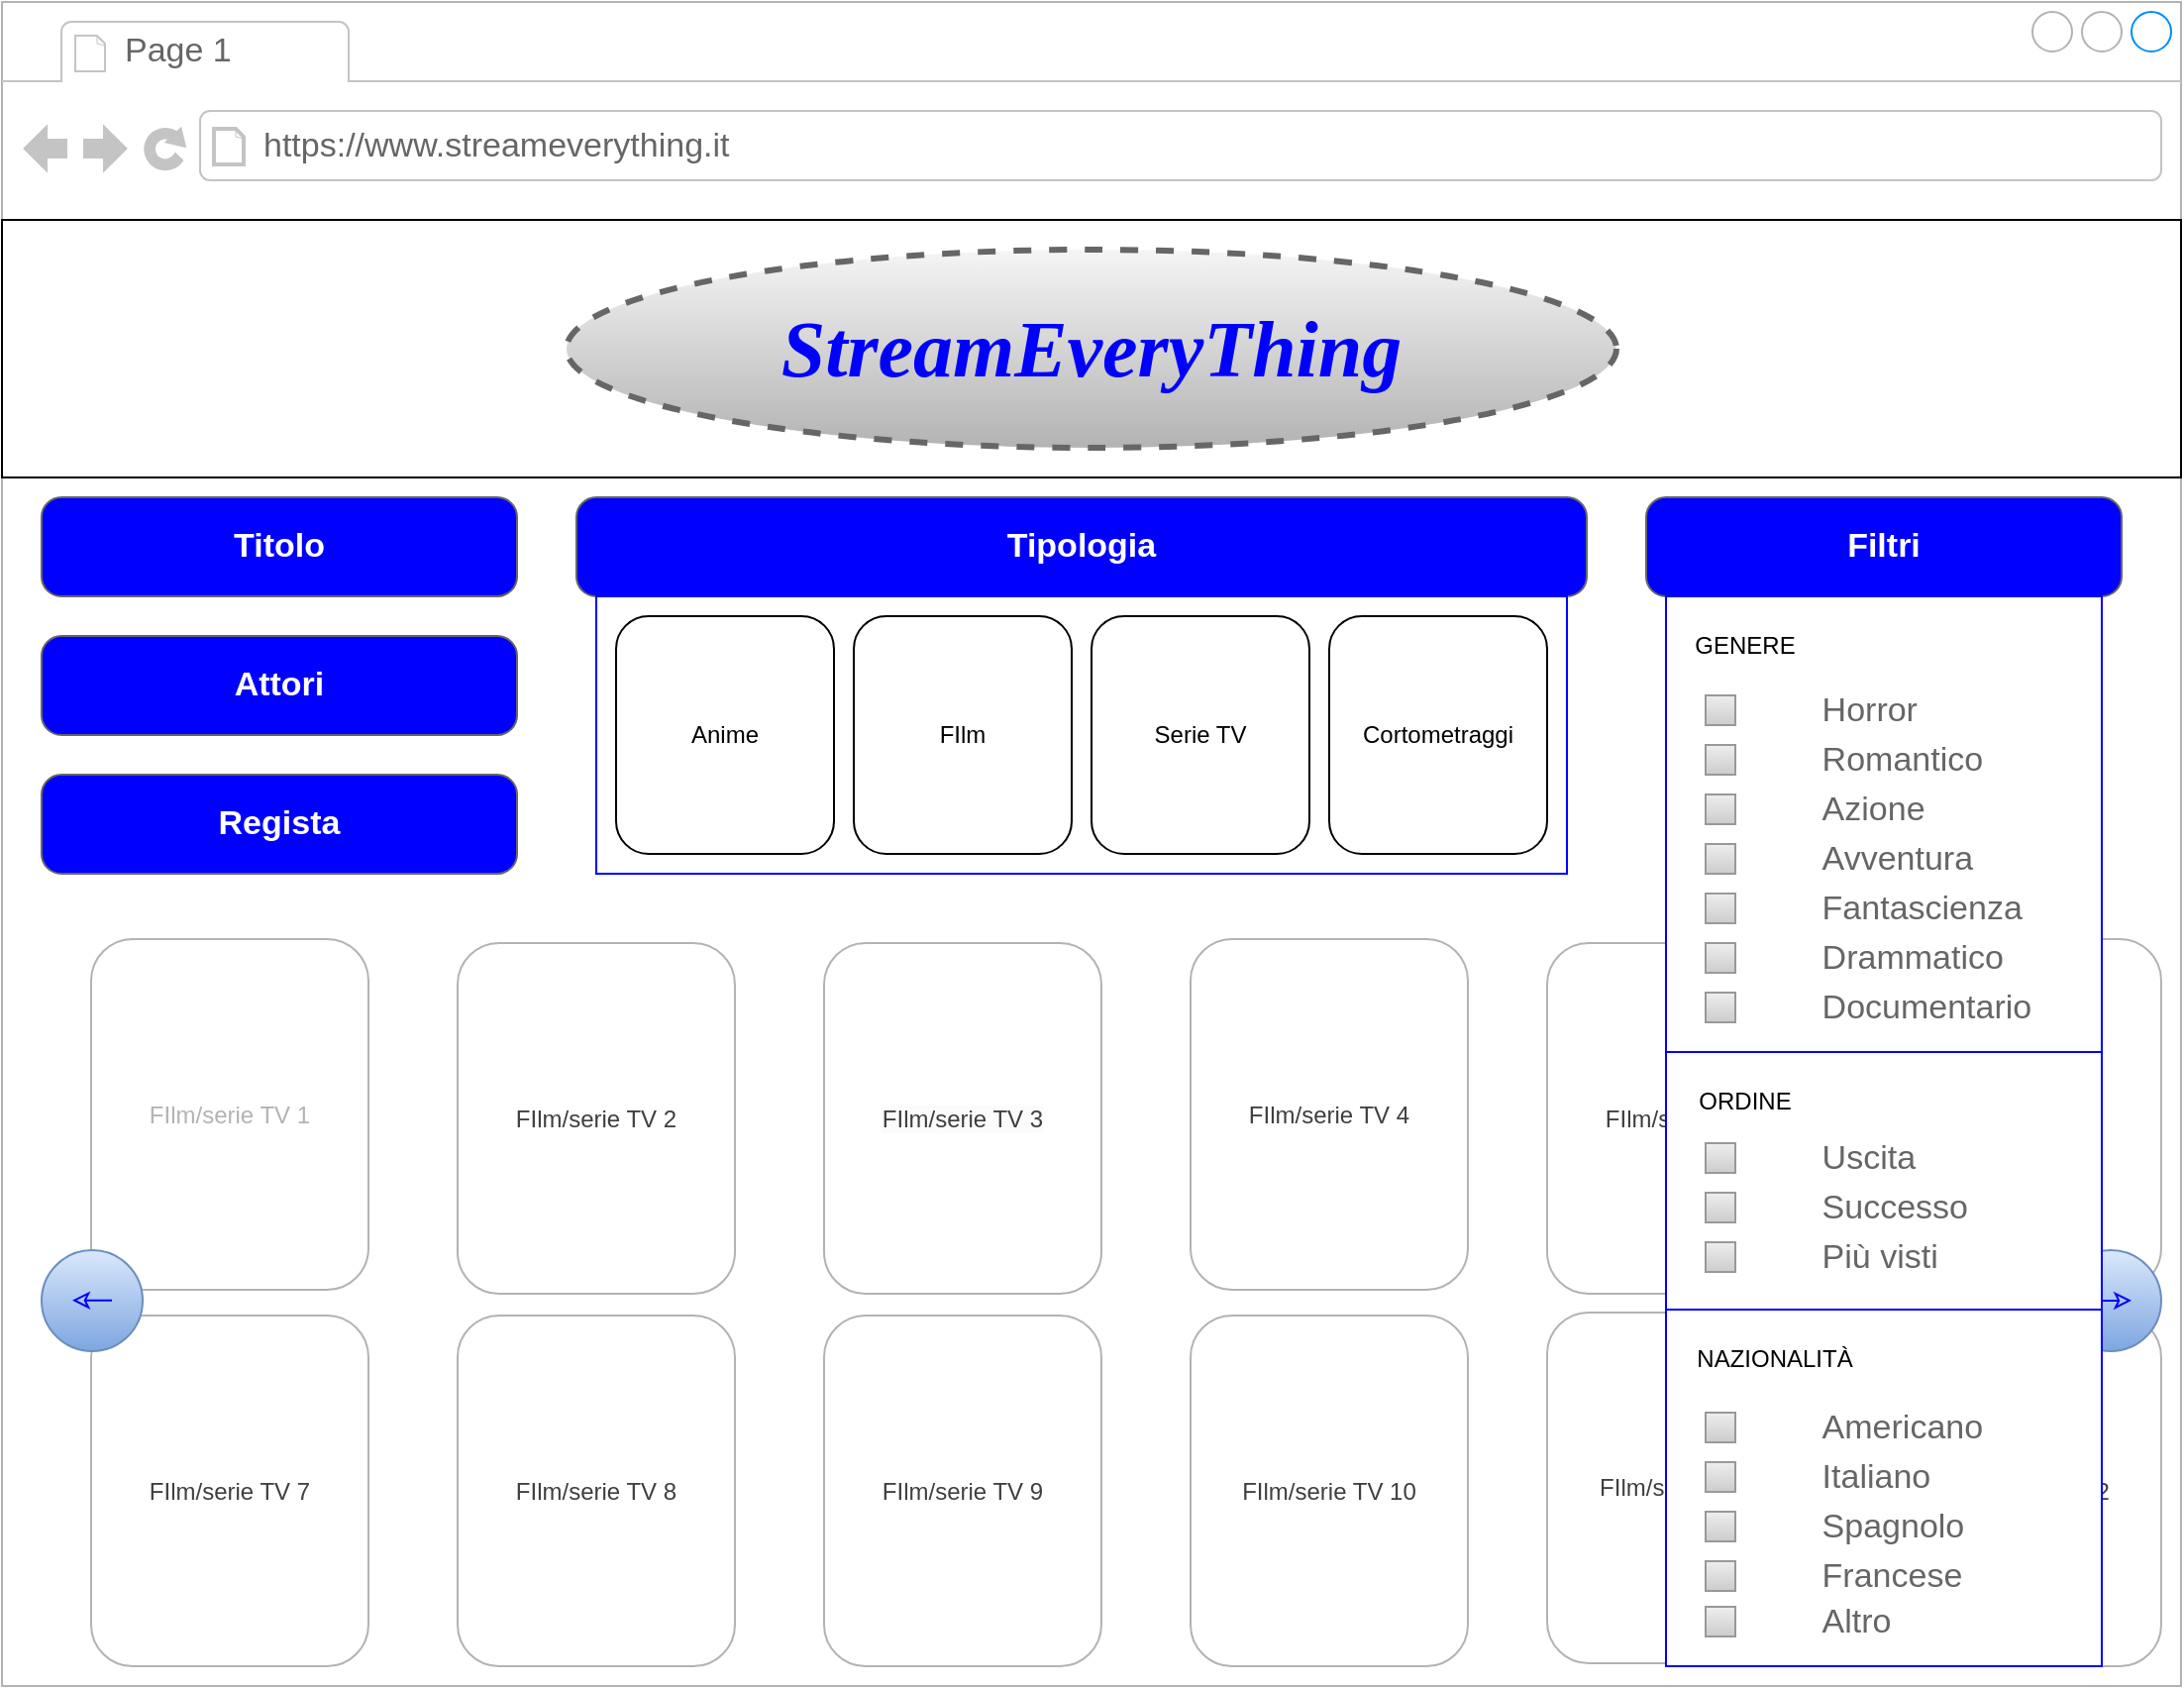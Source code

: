 <mxfile>
    <diagram id="65umUAoASncpZn3mJVC5" name="Page-1">
        <mxGraphModel dx="1363" dy="827" grid="1" gridSize="10" guides="1" tooltips="1" connect="1" arrows="1" fold="1" page="1" pageScale="1" pageWidth="1100" pageHeight="850" math="0" shadow="0">
            <root>
                <mxCell id="0"/>
                <mxCell id="1" parent="0"/>
                <mxCell id="2" value="" style="strokeWidth=1;shadow=0;dashed=0;align=center;html=1;shape=mxgraph.mockup.containers.browserWindow;rSize=0;strokeColor=#B3B3B3;strokeColor2=#008cff;strokeColor3=#c4c4c4;mainText=,;recursiveResize=0;gradientColor=none;" parent="1" vertex="1">
                    <mxGeometry width="1100" height="850" as="geometry"/>
                </mxCell>
                <mxCell id="85" value="&lt;span style=&quot;color: rgb(63, 63, 63);&quot;&gt;FIlm/serie TV 11&lt;/span&gt;" style="rounded=1;whiteSpace=wrap;html=1;fontColor=#B3B3B3;strokeColor=#B3B3B3;" parent="2" vertex="1">
                    <mxGeometry x="780" y="661.5" width="140" height="177" as="geometry"/>
                </mxCell>
                <mxCell id="86" value="&lt;span style=&quot;color: rgb(63, 63, 63);&quot;&gt;FIlm/serie TV 12&lt;/span&gt;" style="rounded=1;whiteSpace=wrap;html=1;fontColor=#B3B3B3;strokeColor=#B3B3B3;" parent="2" vertex="1">
                    <mxGeometry x="950" y="663" width="140" height="177" as="geometry"/>
                </mxCell>
                <mxCell id="78" value="&lt;span style=&quot;color: rgb(63, 63, 63);&quot;&gt;FIlm/serie TV 5&lt;/span&gt;" style="rounded=1;whiteSpace=wrap;html=1;fontColor=#B3B3B3;strokeColor=#B3B3B3;" parent="2" vertex="1">
                    <mxGeometry x="780" y="475" width="140" height="177" as="geometry"/>
                </mxCell>
                <mxCell id="79" value="&lt;span style=&quot;color: rgb(63, 63, 63);&quot;&gt;FIlm/serie TV 6&lt;/span&gt;" style="rounded=1;whiteSpace=wrap;html=1;fontColor=#B3B3B3;strokeColor=#B3B3B3;" parent="2" vertex="1">
                    <mxGeometry x="950" y="473" width="140" height="177" as="geometry"/>
                </mxCell>
                <mxCell id="88" value="" style="ellipse;whiteSpace=wrap;html=1;aspect=fixed;strokeColor=#6c8ebf;fillColor=#dae8fc;gradientColor=#7ea6e0;" parent="2" vertex="1">
                    <mxGeometry x="1039" y="630" width="51" height="51" as="geometry"/>
                </mxCell>
                <mxCell id="3" value="Page 1" style="strokeWidth=1;shadow=0;dashed=0;align=center;html=1;shape=mxgraph.mockup.containers.anchor;fontSize=17;fontColor=#666666;align=left;whiteSpace=wrap;" parent="2" vertex="1">
                    <mxGeometry x="60" y="12" width="110" height="26" as="geometry"/>
                </mxCell>
                <mxCell id="4" value="https://www.streameverything.it" style="strokeWidth=1;shadow=0;dashed=0;align=center;html=1;shape=mxgraph.mockup.containers.anchor;rSize=0;fontSize=17;fontColor=#666666;align=left;" parent="2" vertex="1">
                    <mxGeometry x="130" y="60" width="250" height="26" as="geometry"/>
                </mxCell>
                <mxCell id="7" value="Titolo" style="strokeWidth=1;shadow=0;dashed=0;align=center;html=1;shape=mxgraph.mockup.buttons.button;strokeColor=#666666;fontColor=#ffffff;mainText=;buttonStyle=round;fontSize=17;fontStyle=1;fillColor=#0000FF;whiteSpace=wrap;" parent="2" vertex="1">
                    <mxGeometry x="20" y="250" width="240" height="50" as="geometry"/>
                </mxCell>
                <mxCell id="8" value="Attori" style="strokeWidth=1;shadow=0;dashed=0;align=center;html=1;shape=mxgraph.mockup.buttons.button;strokeColor=#666666;fontColor=#ffffff;mainText=;buttonStyle=round;fontSize=17;fontStyle=1;fillColor=#0000FF;whiteSpace=wrap;" parent="2" vertex="1">
                    <mxGeometry x="20" y="320" width="240" height="50" as="geometry"/>
                </mxCell>
                <mxCell id="9" value="Regista" style="strokeWidth=1;shadow=0;dashed=0;align=center;html=1;shape=mxgraph.mockup.buttons.button;strokeColor=#666666;fontColor=#ffffff;mainText=;buttonStyle=round;fontSize=17;fontStyle=1;fillColor=#0000FF;whiteSpace=wrap;" parent="2" vertex="1">
                    <mxGeometry x="20" y="390" width="240" height="50" as="geometry"/>
                </mxCell>
                <mxCell id="10" value="Tipologia" style="strokeWidth=1;shadow=0;dashed=0;align=center;html=1;shape=mxgraph.mockup.buttons.button;strokeColor=#666666;fontColor=#ffffff;mainText=;buttonStyle=round;fontSize=17;fontStyle=1;fillColor=#0000FF;whiteSpace=wrap;" parent="2" vertex="1">
                    <mxGeometry x="290" y="250" width="510" height="50" as="geometry"/>
                </mxCell>
                <mxCell id="11" value="Filtri" style="strokeWidth=1;shadow=0;dashed=0;align=center;html=1;shape=mxgraph.mockup.buttons.button;strokeColor=#666666;fontColor=#ffffff;mainText=;buttonStyle=round;fontSize=17;fontStyle=1;fillColor=#0000FF;whiteSpace=wrap;" parent="2" vertex="1">
                    <mxGeometry x="830" y="250" width="240" height="50" as="geometry"/>
                </mxCell>
                <mxCell id="12" value="" style="rounded=0;whiteSpace=wrap;html=1;strokeColor=#0000FF;" parent="2" vertex="1">
                    <mxGeometry x="300" y="300" width="490" height="140" as="geometry"/>
                </mxCell>
                <mxCell id="13" value="" style="rounded=0;whiteSpace=wrap;html=1;strokeColor=#0000FF;" parent="2" vertex="1">
                    <mxGeometry x="840" y="300" width="220" height="510" as="geometry"/>
                </mxCell>
                <mxCell id="14" value="Anime" style="rounded=1;whiteSpace=wrap;html=1;" parent="2" vertex="1">
                    <mxGeometry x="310" y="310" width="110" height="120" as="geometry"/>
                </mxCell>
                <mxCell id="15" value="FIlm" style="rounded=1;whiteSpace=wrap;html=1;" parent="2" vertex="1">
                    <mxGeometry x="430" y="310" width="110" height="120" as="geometry"/>
                </mxCell>
                <mxCell id="16" value="Serie TV" style="rounded=1;whiteSpace=wrap;html=1;" parent="2" vertex="1">
                    <mxGeometry x="550" y="310" width="110" height="120" as="geometry"/>
                </mxCell>
                <mxCell id="17" value="Cortometraggi" style="rounded=1;whiteSpace=wrap;html=1;" parent="2" vertex="1">
                    <mxGeometry x="670" y="310" width="110" height="120" as="geometry"/>
                </mxCell>
                <mxCell id="18" value="" style="rounded=0;whiteSpace=wrap;html=1;strokeColor=#0000FF;" parent="2" vertex="1">
                    <mxGeometry x="840" y="300" width="220" height="230" as="geometry"/>
                </mxCell>
                <mxCell id="19" value="&lt;span style=&quot;white-space: pre;&quot;&gt;&#x9;&lt;/span&gt;Horror" style="strokeWidth=1;shadow=0;dashed=0;align=center;html=1;shape=mxgraph.mockup.forms.rrect;rSize=0;fillColor=#eeeeee;strokeColor=#999999;gradientColor=#cccccc;align=left;spacingLeft=4;fontSize=17;fontColor=#666666;labelPosition=right;" parent="2" vertex="1">
                    <mxGeometry x="860" y="350" width="15" height="15" as="geometry"/>
                </mxCell>
                <mxCell id="20" value="&lt;span style=&quot;white-space: pre;&quot;&gt;&#x9;&lt;/span&gt;Romantico" style="strokeWidth=1;shadow=0;dashed=0;align=center;html=1;shape=mxgraph.mockup.forms.rrect;rSize=0;fillColor=#eeeeee;strokeColor=#999999;gradientColor=#cccccc;align=left;spacingLeft=4;fontSize=17;fontColor=#666666;labelPosition=right;" parent="2" vertex="1">
                    <mxGeometry x="860" y="375" width="15" height="15" as="geometry"/>
                </mxCell>
                <mxCell id="21" value="&lt;span style=&quot;white-space: pre;&quot;&gt;&#x9;&lt;/span&gt;Azione" style="strokeWidth=1;shadow=0;dashed=0;align=center;html=1;shape=mxgraph.mockup.forms.rrect;rSize=0;fillColor=#eeeeee;strokeColor=#999999;gradientColor=#cccccc;align=left;spacingLeft=4;fontSize=17;fontColor=#666666;labelPosition=right;" parent="2" vertex="1">
                    <mxGeometry x="860" y="400" width="15" height="15" as="geometry"/>
                </mxCell>
                <mxCell id="22" value="&lt;span style=&quot;white-space: pre;&quot;&gt;&#x9;&lt;/span&gt;Avventura" style="strokeWidth=1;shadow=0;dashed=0;align=center;html=1;shape=mxgraph.mockup.forms.rrect;rSize=0;fillColor=#eeeeee;strokeColor=#999999;gradientColor=#cccccc;align=left;spacingLeft=4;fontSize=17;fontColor=#666666;labelPosition=right;" parent="2" vertex="1">
                    <mxGeometry x="860" y="425" width="15" height="15" as="geometry"/>
                </mxCell>
                <mxCell id="23" value="&lt;span style=&quot;white-space: pre;&quot;&gt;&#x9;&lt;/span&gt;Fantascienza" style="strokeWidth=1;shadow=0;dashed=0;align=center;html=1;shape=mxgraph.mockup.forms.rrect;rSize=0;fillColor=#eeeeee;strokeColor=#999999;gradientColor=#cccccc;align=left;spacingLeft=4;fontSize=17;fontColor=#666666;labelPosition=right;" parent="2" vertex="1">
                    <mxGeometry x="860" y="450" width="15" height="15" as="geometry"/>
                </mxCell>
                <mxCell id="24" value="&lt;span style=&quot;white-space: pre;&quot;&gt;&#x9;&lt;/span&gt;Drammatico" style="strokeWidth=1;shadow=0;dashed=0;align=center;html=1;shape=mxgraph.mockup.forms.rrect;rSize=0;fillColor=#eeeeee;strokeColor=#999999;gradientColor=#cccccc;align=left;spacingLeft=4;fontSize=17;fontColor=#666666;labelPosition=right;" parent="2" vertex="1">
                    <mxGeometry x="860" y="475" width="15" height="15" as="geometry"/>
                </mxCell>
                <mxCell id="26" value="GENERE" style="text;html=1;align=center;verticalAlign=middle;whiteSpace=wrap;rounded=0;" parent="2" vertex="1">
                    <mxGeometry x="850" y="310" width="60" height="30" as="geometry"/>
                </mxCell>
                <mxCell id="27" value="&lt;span style=&quot;white-space: pre;&quot;&gt;&#x9;&lt;/span&gt;Documentario" style="strokeWidth=1;shadow=0;dashed=0;align=center;html=1;shape=mxgraph.mockup.forms.rrect;rSize=0;fillColor=#eeeeee;strokeColor=#999999;gradientColor=#cccccc;align=left;spacingLeft=4;fontSize=17;fontColor=#666666;labelPosition=right;" parent="2" vertex="1">
                    <mxGeometry x="860" y="500" width="15" height="15" as="geometry"/>
                </mxCell>
                <mxCell id="28" value="&lt;span style=&quot;white-space: pre;&quot;&gt;&#x9;&lt;/span&gt;Uscita" style="strokeWidth=1;shadow=0;dashed=0;align=center;html=1;shape=mxgraph.mockup.forms.rrect;rSize=0;fillColor=#eeeeee;strokeColor=#999999;gradientColor=#cccccc;align=left;spacingLeft=4;fontSize=17;fontColor=#666666;labelPosition=right;" parent="2" vertex="1">
                    <mxGeometry x="860" y="576" width="15" height="15" as="geometry"/>
                </mxCell>
                <mxCell id="66" value="" style="rounded=0;whiteSpace=wrap;html=1;strokeColor=#0000FF;" parent="2" vertex="1">
                    <mxGeometry x="840" y="660" width="220" height="180" as="geometry"/>
                </mxCell>
                <mxCell id="29" value="&lt;span style=&quot;white-space: pre;&quot;&gt;&#x9;&lt;/span&gt;Successo" style="strokeWidth=1;shadow=0;dashed=0;align=center;html=1;shape=mxgraph.mockup.forms.rrect;rSize=0;fillColor=#eeeeee;strokeColor=#999999;gradientColor=#cccccc;align=left;spacingLeft=4;fontSize=17;fontColor=#666666;labelPosition=right;" parent="2" vertex="1">
                    <mxGeometry x="860" y="601" width="15" height="15" as="geometry"/>
                </mxCell>
                <mxCell id="30" value="&lt;span style=&quot;white-space: pre;&quot;&gt;&#x9;&lt;/span&gt;Più visti" style="strokeWidth=1;shadow=0;dashed=0;align=center;html=1;shape=mxgraph.mockup.forms.rrect;rSize=0;fillColor=#eeeeee;strokeColor=#999999;gradientColor=#cccccc;align=left;spacingLeft=4;fontSize=17;fontColor=#666666;labelPosition=right;" parent="2" vertex="1">
                    <mxGeometry x="860" y="626" width="15" height="15" as="geometry"/>
                </mxCell>
                <mxCell id="31" value="&lt;span style=&quot;white-space: pre;&quot;&gt;&#x9;&lt;/span&gt;Americano" style="strokeWidth=1;shadow=0;dashed=0;align=center;html=1;shape=mxgraph.mockup.forms.rrect;rSize=0;fillColor=#eeeeee;strokeColor=#999999;gradientColor=#cccccc;align=left;spacingLeft=4;fontSize=17;fontColor=#666666;labelPosition=right;" parent="2" vertex="1">
                    <mxGeometry x="860" y="712" width="15" height="15" as="geometry"/>
                </mxCell>
                <mxCell id="32" value="&lt;span style=&quot;white-space: pre;&quot;&gt;&#x9;&lt;/span&gt;Italiano" style="strokeWidth=1;shadow=0;dashed=0;align=center;html=1;shape=mxgraph.mockup.forms.rrect;rSize=0;fillColor=#eeeeee;strokeColor=#999999;gradientColor=#cccccc;align=left;spacingLeft=4;fontSize=17;fontColor=#666666;labelPosition=right;" parent="2" vertex="1">
                    <mxGeometry x="860" y="737" width="15" height="15" as="geometry"/>
                </mxCell>
                <mxCell id="33" value="&lt;span style=&quot;white-space: pre;&quot;&gt;&#x9;&lt;/span&gt;Spagnolo" style="strokeWidth=1;shadow=0;dashed=0;align=center;html=1;shape=mxgraph.mockup.forms.rrect;rSize=0;fillColor=#eeeeee;strokeColor=#999999;gradientColor=#cccccc;align=left;spacingLeft=4;fontSize=17;fontColor=#666666;labelPosition=right;" parent="2" vertex="1">
                    <mxGeometry x="860" y="762" width="15" height="15" as="geometry"/>
                </mxCell>
                <mxCell id="34" value="&lt;span style=&quot;white-space: pre;&quot;&gt;&#x9;&lt;/span&gt;Francese" style="strokeWidth=1;shadow=0;dashed=0;align=center;html=1;shape=mxgraph.mockup.forms.rrect;rSize=0;fillColor=#eeeeee;strokeColor=#999999;gradientColor=#cccccc;align=left;spacingLeft=4;fontSize=17;fontColor=#666666;labelPosition=right;" parent="2" vertex="1">
                    <mxGeometry x="860" y="787" width="15" height="15" as="geometry"/>
                </mxCell>
                <mxCell id="65" value="ORDINE" style="text;html=1;align=center;verticalAlign=middle;whiteSpace=wrap;rounded=0;" parent="2" vertex="1">
                    <mxGeometry x="850" y="540" width="60" height="30" as="geometry"/>
                </mxCell>
                <mxCell id="67" value="NAZIONALITÀ" style="text;html=1;align=center;verticalAlign=middle;whiteSpace=wrap;rounded=0;" parent="2" vertex="1">
                    <mxGeometry x="850" y="670" width="90" height="30" as="geometry"/>
                </mxCell>
                <mxCell id="68" value="&lt;span style=&quot;white-space: pre;&quot;&gt;&#x9;&lt;/span&gt;Altro" style="strokeWidth=1;shadow=0;dashed=0;align=center;html=1;shape=mxgraph.mockup.forms.rrect;rSize=0;fillColor=#eeeeee;strokeColor=#999999;gradientColor=#cccccc;align=left;spacingLeft=4;fontSize=17;fontColor=#666666;labelPosition=right;" parent="2" vertex="1">
                    <mxGeometry x="860" y="810" width="15" height="15" as="geometry"/>
                </mxCell>
                <mxCell id="69" value="&lt;font&gt;FIlm/serie TV 1&lt;/font&gt;" style="rounded=1;whiteSpace=wrap;html=1;fontColor=#B3B3B3;strokeColor=#B3B3B3;" parent="2" vertex="1">
                    <mxGeometry x="45" y="473" width="140" height="177" as="geometry"/>
                </mxCell>
                <mxCell id="75" value="&lt;span style=&quot;color: rgb(63, 63, 63);&quot;&gt;FIlm/serie TV 2&lt;/span&gt;" style="rounded=1;whiteSpace=wrap;html=1;fontColor=#B3B3B3;strokeColor=#B3B3B3;" parent="2" vertex="1">
                    <mxGeometry x="230" y="475" width="140" height="177" as="geometry"/>
                </mxCell>
                <mxCell id="76" value="&lt;br&gt;&lt;span style=&quot;color: rgb(63, 63, 63); font-family: Helvetica; font-size: 12px; font-style: normal; font-variant-ligatures: normal; font-variant-caps: normal; font-weight: 400; letter-spacing: normal; orphans: 2; text-align: center; text-indent: 0px; text-transform: none; widows: 2; word-spacing: 0px; -webkit-text-stroke-width: 0px; white-space: normal; background-color: rgb(251, 251, 251); text-decoration-thickness: initial; text-decoration-style: initial; text-decoration-color: initial; float: none; display: inline !important;&quot;&gt;FIlm/serie TV 3&lt;/span&gt;&lt;br&gt;&lt;div&gt;&lt;span style=&quot;color: rgb(63, 63, 63); font-family: Helvetica; font-size: 12px; font-style: normal; font-variant-ligatures: normal; font-variant-caps: normal; font-weight: 400; letter-spacing: normal; orphans: 2; text-align: center; text-indent: 0px; text-transform: none; widows: 2; word-spacing: 0px; -webkit-text-stroke-width: 0px; white-space: normal; background-color: rgb(251, 251, 251); text-decoration-thickness: initial; text-decoration-style: initial; text-decoration-color: initial; float: none; display: inline !important;&quot;&gt;&lt;br&gt;&lt;/span&gt;&lt;/div&gt;" style="rounded=1;whiteSpace=wrap;html=1;fontColor=#B3B3B3;strokeColor=#B3B3B3;" parent="2" vertex="1">
                    <mxGeometry x="415" y="475" width="140" height="177" as="geometry"/>
                </mxCell>
                <mxCell id="91" value="" style="endArrow=classic;html=1;endFill=0;strokeColor=#0000FF;exitX=1.002;exitY=0.697;exitDx=0;exitDy=0;exitPerimeter=0;" parent="2" source="13" edge="1">
                    <mxGeometry width="50" height="50" relative="1" as="geometry">
                        <mxPoint x="1055" y="655.43" as="sourcePoint"/>
                        <mxPoint x="1075" y="655.43" as="targetPoint"/>
                    </mxGeometry>
                </mxCell>
                <mxCell id="77" value="&lt;span style=&quot;color: rgb(63, 63, 63);&quot;&gt;FIlm/serie TV 4&lt;/span&gt;" style="rounded=1;whiteSpace=wrap;html=1;fontColor=#B3B3B3;strokeColor=#B3B3B3;" parent="2" vertex="1">
                    <mxGeometry x="600" y="473" width="140" height="177" as="geometry"/>
                </mxCell>
                <mxCell id="81" value="&lt;span style=&quot;color: rgb(63, 63, 63);&quot;&gt;FIlm/serie TV 7&lt;/span&gt;" style="rounded=1;whiteSpace=wrap;html=1;fontColor=#B3B3B3;strokeColor=#B3B3B3;" parent="2" vertex="1">
                    <mxGeometry x="45" y="663" width="140" height="177" as="geometry"/>
                </mxCell>
                <mxCell id="82" value="&lt;span style=&quot;color: rgb(63, 63, 63);&quot;&gt;FIlm/serie TV 8&lt;/span&gt;" style="rounded=1;whiteSpace=wrap;html=1;fontColor=#B3B3B3;strokeColor=#B3B3B3;" parent="2" vertex="1">
                    <mxGeometry x="230" y="663" width="140" height="177" as="geometry"/>
                </mxCell>
                <mxCell id="83" value="&lt;span style=&quot;color: rgb(63, 63, 63);&quot;&gt;FIlm/serie TV 9&lt;/span&gt;" style="rounded=1;whiteSpace=wrap;html=1;fontColor=#B3B3B3;strokeColor=#B3B3B3;" parent="2" vertex="1">
                    <mxGeometry x="415" y="663" width="140" height="177" as="geometry"/>
                </mxCell>
                <mxCell id="84" value="&lt;span style=&quot;color: rgb(63, 63, 63);&quot;&gt;FIlm/serie TV 10&lt;/span&gt;" style="rounded=1;whiteSpace=wrap;html=1;fontColor=#B3B3B3;strokeColor=#B3B3B3;" parent="2" vertex="1">
                    <mxGeometry x="600" y="663" width="140" height="177" as="geometry"/>
                </mxCell>
                <mxCell id="87" value="" style="ellipse;whiteSpace=wrap;html=1;aspect=fixed;strokeColor=#6c8ebf;fillColor=#dae8fc;gradientColor=#7ea6e0;" parent="2" vertex="1">
                    <mxGeometry x="20" y="630" width="51" height="51" as="geometry"/>
                </mxCell>
                <mxCell id="89" value="" style="endArrow=classic;html=1;endFill=0;strokeWidth=1;jumpSize=6;strokeColor=#0000FF;" parent="2" edge="1">
                    <mxGeometry width="50" height="50" relative="1" as="geometry">
                        <mxPoint x="55.5" y="655.36" as="sourcePoint"/>
                        <mxPoint x="35.5" y="655.36" as="targetPoint"/>
                    </mxGeometry>
                </mxCell>
                <mxCell id="5" value="" style="rounded=0;whiteSpace=wrap;html=1;fontStyle=0" parent="1" vertex="1">
                    <mxGeometry y="110" width="1100" height="130" as="geometry"/>
                </mxCell>
                <mxCell id="6" value="&lt;h1&gt;&lt;font style=&quot;font-size: 40px; color: rgb(0, 0, 255);&quot;&gt;StreamEveryThing&lt;/font&gt;&lt;/h1&gt;" style="ellipse;whiteSpace=wrap;html=1;dashed=1;strokeWidth=3;strokeColor=#666666;fontFamily=Verdana;fontStyle=2;fillColor=#f5f5f5;gradientColor=#b3b3b3;" parent="1" vertex="1">
                    <mxGeometry x="285" y="125" width="530" height="100" as="geometry"/>
                </mxCell>
            </root>
        </mxGraphModel>
    </diagram>
</mxfile>